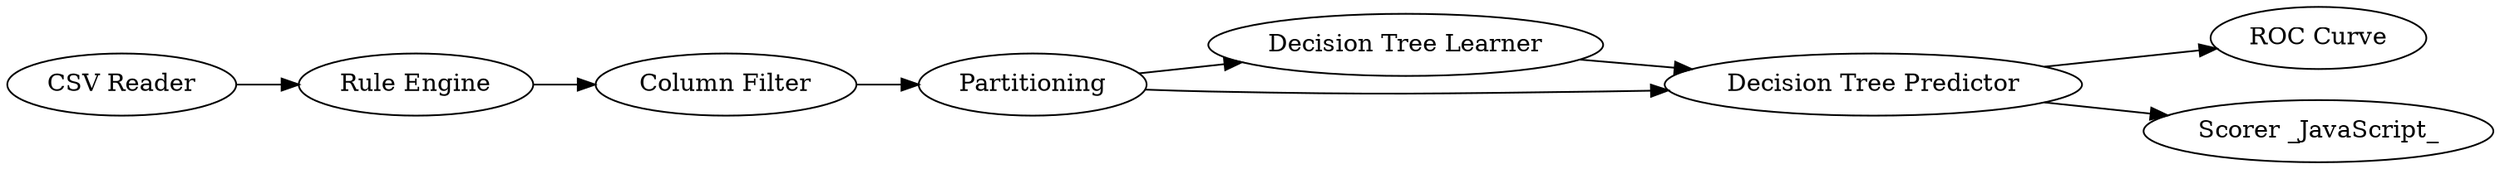 digraph {
	63 [label=Partitioning]
	64 [label="Decision Tree Learner"]
	65 [label="Decision Tree Predictor"]
	23 [label="Rule Engine"]
	26 [label="Column Filter"]
	68 [label="ROC Curve"]
	69 [label="Scorer _JavaScript_"]
	70 [label="CSV Reader"]
	23 -> 26
	63 -> 65
	63 -> 64
	64 -> 65
	65 -> 69
	65 -> 68
	26 -> 63
	70 -> 23
	rankdir=LR
}
